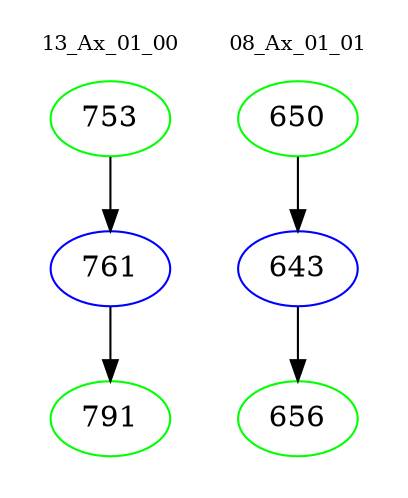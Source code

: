 digraph{
subgraph cluster_0 {
color = white
label = "13_Ax_01_00";
fontsize=10;
T0_753 [label="753", color="green"]
T0_753 -> T0_761 [color="black"]
T0_761 [label="761", color="blue"]
T0_761 -> T0_791 [color="black"]
T0_791 [label="791", color="green"]
}
subgraph cluster_1 {
color = white
label = "08_Ax_01_01";
fontsize=10;
T1_650 [label="650", color="green"]
T1_650 -> T1_643 [color="black"]
T1_643 [label="643", color="blue"]
T1_643 -> T1_656 [color="black"]
T1_656 [label="656", color="green"]
}
}
